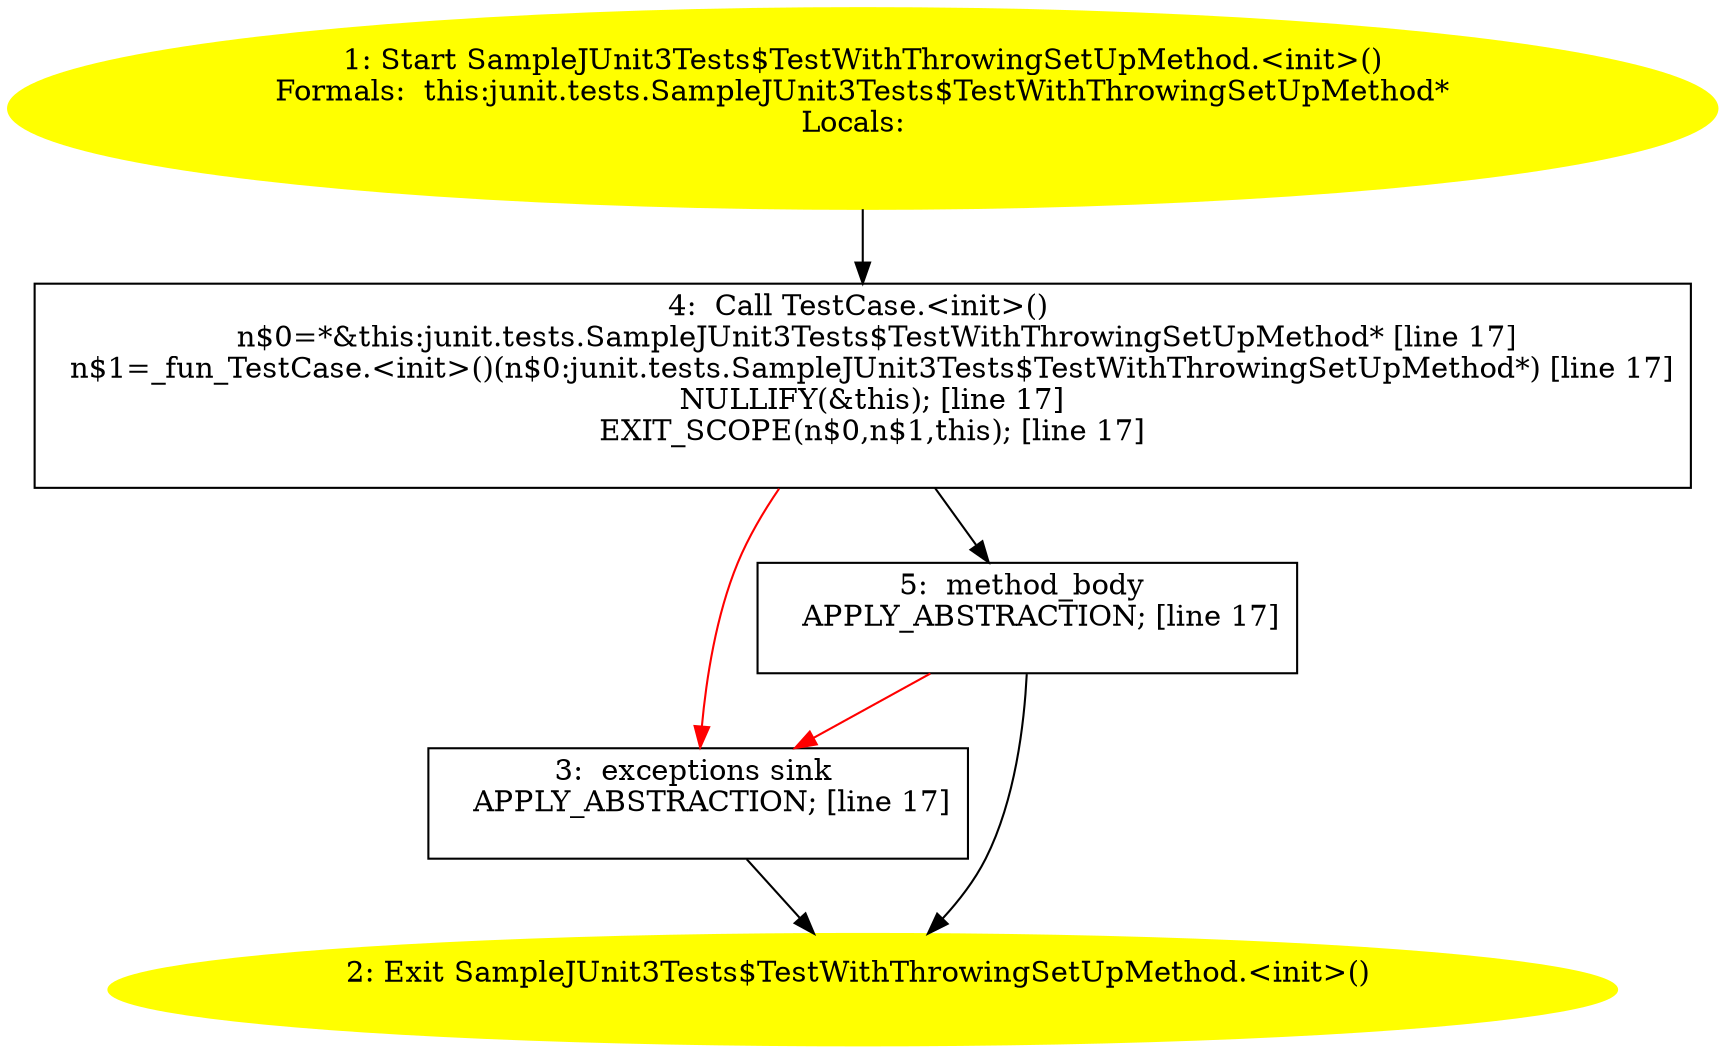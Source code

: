 /* @generated */
digraph cfg {
"junit.tests.SampleJUnit3Tests$TestWithThrowingSetUpMethod.<init>().1bddb29b7a64970adbee487680e95106_1" [label="1: Start SampleJUnit3Tests$TestWithThrowingSetUpMethod.<init>()\nFormals:  this:junit.tests.SampleJUnit3Tests$TestWithThrowingSetUpMethod*\nLocals:  \n  " color=yellow style=filled]
	

	 "junit.tests.SampleJUnit3Tests$TestWithThrowingSetUpMethod.<init>().1bddb29b7a64970adbee487680e95106_1" -> "junit.tests.SampleJUnit3Tests$TestWithThrowingSetUpMethod.<init>().1bddb29b7a64970adbee487680e95106_4" ;
"junit.tests.SampleJUnit3Tests$TestWithThrowingSetUpMethod.<init>().1bddb29b7a64970adbee487680e95106_2" [label="2: Exit SampleJUnit3Tests$TestWithThrowingSetUpMethod.<init>() \n  " color=yellow style=filled]
	

"junit.tests.SampleJUnit3Tests$TestWithThrowingSetUpMethod.<init>().1bddb29b7a64970adbee487680e95106_3" [label="3:  exceptions sink \n   APPLY_ABSTRACTION; [line 17]\n " shape="box"]
	

	 "junit.tests.SampleJUnit3Tests$TestWithThrowingSetUpMethod.<init>().1bddb29b7a64970adbee487680e95106_3" -> "junit.tests.SampleJUnit3Tests$TestWithThrowingSetUpMethod.<init>().1bddb29b7a64970adbee487680e95106_2" ;
"junit.tests.SampleJUnit3Tests$TestWithThrowingSetUpMethod.<init>().1bddb29b7a64970adbee487680e95106_4" [label="4:  Call TestCase.<init>() \n   n$0=*&this:junit.tests.SampleJUnit3Tests$TestWithThrowingSetUpMethod* [line 17]\n  n$1=_fun_TestCase.<init>()(n$0:junit.tests.SampleJUnit3Tests$TestWithThrowingSetUpMethod*) [line 17]\n  NULLIFY(&this); [line 17]\n  EXIT_SCOPE(n$0,n$1,this); [line 17]\n " shape="box"]
	

	 "junit.tests.SampleJUnit3Tests$TestWithThrowingSetUpMethod.<init>().1bddb29b7a64970adbee487680e95106_4" -> "junit.tests.SampleJUnit3Tests$TestWithThrowingSetUpMethod.<init>().1bddb29b7a64970adbee487680e95106_5" ;
	 "junit.tests.SampleJUnit3Tests$TestWithThrowingSetUpMethod.<init>().1bddb29b7a64970adbee487680e95106_4" -> "junit.tests.SampleJUnit3Tests$TestWithThrowingSetUpMethod.<init>().1bddb29b7a64970adbee487680e95106_3" [color="red" ];
"junit.tests.SampleJUnit3Tests$TestWithThrowingSetUpMethod.<init>().1bddb29b7a64970adbee487680e95106_5" [label="5:  method_body \n   APPLY_ABSTRACTION; [line 17]\n " shape="box"]
	

	 "junit.tests.SampleJUnit3Tests$TestWithThrowingSetUpMethod.<init>().1bddb29b7a64970adbee487680e95106_5" -> "junit.tests.SampleJUnit3Tests$TestWithThrowingSetUpMethod.<init>().1bddb29b7a64970adbee487680e95106_2" ;
	 "junit.tests.SampleJUnit3Tests$TestWithThrowingSetUpMethod.<init>().1bddb29b7a64970adbee487680e95106_5" -> "junit.tests.SampleJUnit3Tests$TestWithThrowingSetUpMethod.<init>().1bddb29b7a64970adbee487680e95106_3" [color="red" ];
}
